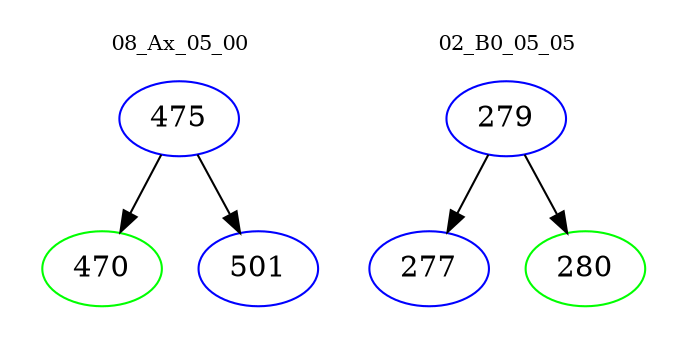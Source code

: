 digraph{
subgraph cluster_0 {
color = white
label = "08_Ax_05_00";
fontsize=10;
T0_475 [label="475", color="blue"]
T0_475 -> T0_470 [color="black"]
T0_470 [label="470", color="green"]
T0_475 -> T0_501 [color="black"]
T0_501 [label="501", color="blue"]
}
subgraph cluster_1 {
color = white
label = "02_B0_05_05";
fontsize=10;
T1_279 [label="279", color="blue"]
T1_279 -> T1_277 [color="black"]
T1_277 [label="277", color="blue"]
T1_279 -> T1_280 [color="black"]
T1_280 [label="280", color="green"]
}
}
